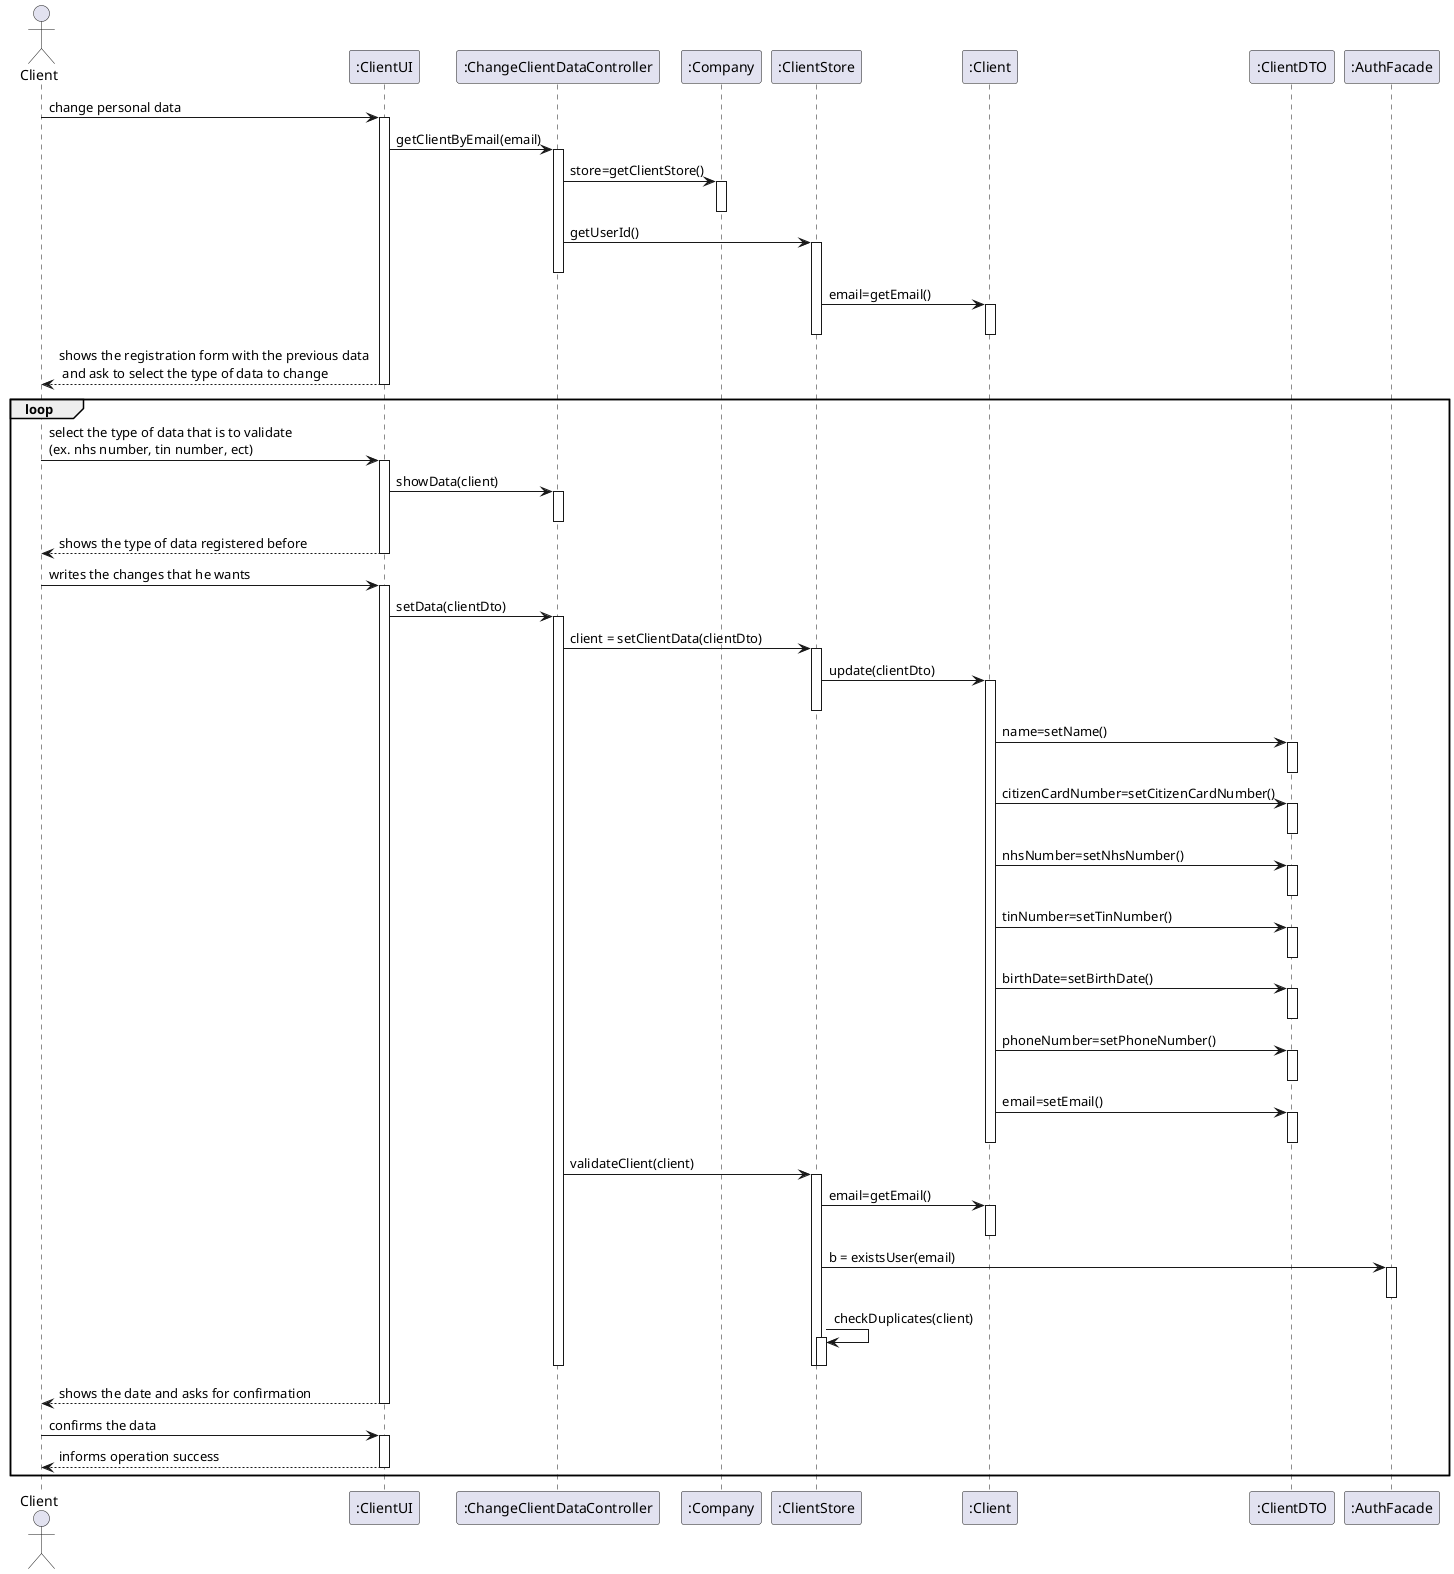 @startuml
'https://plantuml.com/sequence-diagram

actor Client as CLT
participant ":ClientUI" as UI
participant ":ChangeClientDataController" as CTRL
participant ":Company" as COMP
participant ":ClientStore" as STR
participant ":Client" as CL
participant ":ClientDTO" as CLDTO
participant ":AuthFacade" as AF

CLT -> UI : change personal data
activate UI
UI-> CTRL : getClientByEmail(email)
activate CTRL
CTRL-> COMP : store=getClientStore()
activate COMP
deactivate COMP
CTRL->STR : getUserId()

activate STR
deactivate CTRL
STR->CL: email=getEmail()
activate CL
deactivate CL
deactivate STR
UI--> CLT : shows the registration form with the previous data \n and ask to select the type of data to change


deactivate UI








loop
CLT -> UI : select the type of data that is to validate\n(ex. nhs number, tin number, ect)
activate UI
UI-> CTRL : showData(client)
activate CTRL
deactivate CTRL
UI--> CLT : shows the type of data registered before

deactivate UI

CLT -> UI : writes the changes that he wants
activate UI
UI-> CTRL : setData(clientDto)
activate CTRL
CTRL->STR :client = setClientData(clientDto)

activate STR

STR->CL : update(clientDto)
activate CL
deactivate STR
CL->CLDTO : name=setName()
activate CLDTO
deactivate CLDTO
CL->CLDTO : citizenCardNumber=setCitizenCardNumber()
activate CLDTO
deactivate CLDTO
CL->CLDTO: nhsNumber=setNhsNumber()
activate CLDTO
deactivate CLDTO
CL->CLDTO : tinNumber=setTinNumber()
activate CLDTO
deactivate CLDTO
CL->CLDTO : birthDate=setBirthDate()
activate CLDTO
deactivate CLDTO
CL->CLDTO : phoneNumber=setPhoneNumber()
activate CLDTO
deactivate CLDTO
CL->CLDTO : email=setEmail()
activate CLDTO
deactivate CLDTO
deactivate CL

CTRL -> STR: validateClient(client)
        activate STR
        STR -> CL : email=getEmail()
        activate CL
        deactivate CL
        STR -> AF : b = existsUser(email)
        activate AF
        deactivate AF
        STR -> STR : checkDuplicates(client)
        activate STR
        deactivate STR
        deactivate STR
deactivate CTRL

UI--> CLT : shows the date and asks for confirmation
deactivate UI


CLT -> UI : confirms the data
activate UI
UI--> CLT : informs operation success
deactivate UI
end

@enduml
